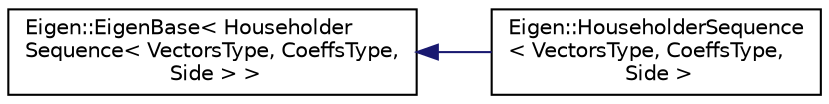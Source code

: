 digraph "Graphical Class Hierarchy"
{
  edge [fontname="Helvetica",fontsize="10",labelfontname="Helvetica",labelfontsize="10"];
  node [fontname="Helvetica",fontsize="10",shape=record];
  rankdir="LR";
  Node1 [label="Eigen::EigenBase\< Householder\lSequence\< VectorsType, CoeffsType,\l Side \> \>",height=0.2,width=0.4,color="black", fillcolor="white", style="filled",URL="$struct_eigen_1_1_eigen_base.html"];
  Node1 -> Node2 [dir="back",color="midnightblue",fontsize="10",style="solid",fontname="Helvetica"];
  Node2 [label="Eigen::HouseholderSequence\l\< VectorsType, CoeffsType,\l Side \>",height=0.2,width=0.4,color="black", fillcolor="white", style="filled",URL="$class_eigen_1_1_householder_sequence.html",tooltip="Sequence of Householder reflections acting on subspaces with decreasing size. "];
}
